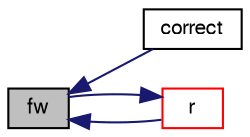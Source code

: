 digraph "fw"
{
  bgcolor="transparent";
  edge [fontname="FreeSans",fontsize="10",labelfontname="FreeSans",labelfontsize="10"];
  node [fontname="FreeSans",fontsize="10",shape=record];
  rankdir="LR";
  Node2367 [label="fw",height=0.2,width=0.4,color="black", fillcolor="grey75", style="filled", fontcolor="black"];
  Node2367 -> Node2368 [dir="back",color="midnightblue",fontsize="10",style="solid",fontname="FreeSans"];
  Node2368 [label="correct",height=0.2,width=0.4,color="black",URL="$a30902.html#a4f67b3ab06ec329ec02fa14d5f15d8f2",tooltip="Correct nuTilda and related properties. "];
  Node2367 -> Node2369 [dir="back",color="midnightblue",fontsize="10",style="solid",fontname="FreeSans"];
  Node2369 [label="r",height=0.2,width=0.4,color="red",URL="$a30902.html#aa09bad03c099e9110c7649451b27eb1a"];
  Node2369 -> Node2367 [dir="back",color="midnightblue",fontsize="10",style="solid",fontname="FreeSans"];
}
